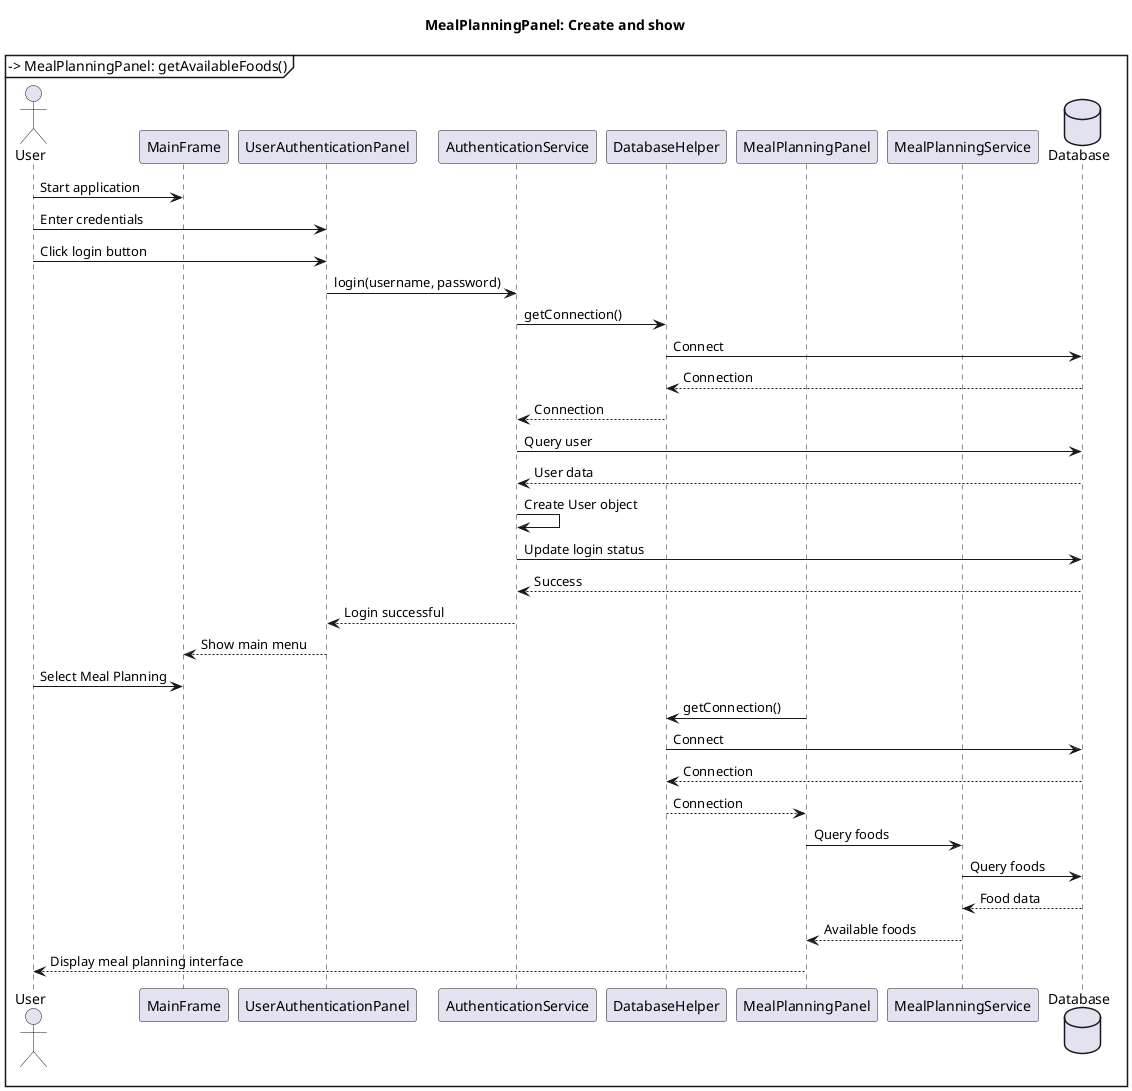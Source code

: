 @startuml "Sequence Diagram"
actor User
participant MainFrame
participant UserAuthenticationPanel
participant AuthenticationService
participant DatabaseHelper
participant MealPlanningPanel
participant MealPlanningService
database Database

title MealPlanningPanel: Create and show

User -> MainFrame: Start application
MainFrame --> UserAuthenticationPanel: Panel created

User -> UserAuthenticationPanel: Enter credentials
User -> UserAuthenticationPanel: Click login button

UserAuthenticationPanel -> AuthenticationService: login(username, password)
AuthenticationService -> DatabaseHelper: getConnection()
DatabaseHelper -> Database: Connect
Database --> DatabaseHelper: Connection
DatabaseHelper --> AuthenticationService: Connection
AuthenticationService -> Database: Query user
Database --> AuthenticationService: User data
AuthenticationService -> AuthenticationService: Create User object
AuthenticationService -> Database: Update login status
Database --> AuthenticationService: Success
AuthenticationService --> UserAuthenticationPanel: Login successful
UserAuthenticationPanel --> MainFrame: Show main menu

User -> MainFrame: Select Meal Planning
MainFrame -> MealPlanningPanel: getAvailableFoods()
MealPlanningPanel -> DatabaseHelper: getConnection()
DatabaseHelper -> Database: Connect
Database --> DatabaseHelper: Connection
DatabaseHelper --> MealPlanningPanel: Connection
MealPlanningPanel -> MealPlanningService: Query foods
MealPlanningService -> Database: Query foods
Database --> MealPlanningService: Food data
MealPlanningService --> MealPlanningPanel: Available foods
MealPlanningPanel --> User: Display meal planning interface
@enduml